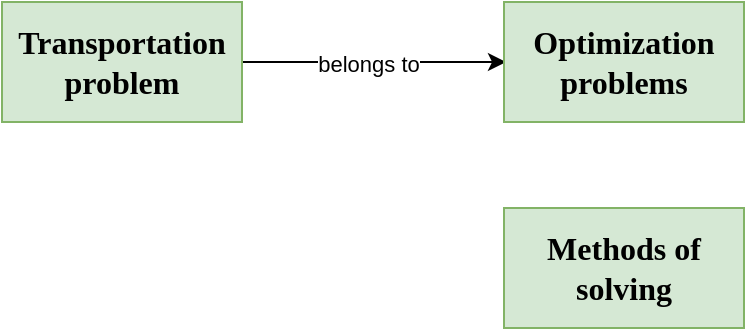 <mxfile version="21.0.6" type="github">
  <diagram name="Страница 1" id="rFQLMLjx7CzAwmutfJBD">
    <mxGraphModel dx="832" dy="455" grid="0" gridSize="10" guides="1" tooltips="1" connect="1" arrows="1" fold="1" page="1" pageScale="1" pageWidth="827" pageHeight="1169" math="0" shadow="0">
      <root>
        <mxCell id="0" />
        <mxCell id="1" parent="0" />
        <mxCell id="3ggWQbE9oQkZ8MS_adoN-2" style="edgeStyle=orthogonalEdgeStyle;rounded=0;orthogonalLoop=1;jettySize=auto;html=1;exitX=1;exitY=0.5;exitDx=0;exitDy=0;" edge="1" parent="1" source="3ggWQbE9oQkZ8MS_adoN-1">
          <mxGeometry relative="1" as="geometry">
            <mxPoint x="496" y="123" as="targetPoint" />
          </mxGeometry>
        </mxCell>
        <mxCell id="3ggWQbE9oQkZ8MS_adoN-3" value="belongs to" style="edgeLabel;html=1;align=center;verticalAlign=middle;resizable=0;points=[];" vertex="1" connectable="0" parent="3ggWQbE9oQkZ8MS_adoN-2">
          <mxGeometry x="0.151" y="-4" relative="1" as="geometry">
            <mxPoint x="-13" y="-4" as="offset" />
          </mxGeometry>
        </mxCell>
        <mxCell id="3ggWQbE9oQkZ8MS_adoN-1" value="&lt;font size=&quot;1&quot; data-font-src=&quot;https://fonts.googleapis.com/css?family=montserrat&quot; face=&quot;montserrat&quot;&gt;&lt;b style=&quot;font-size: 16px;&quot;&gt;Transportation problem&lt;/b&gt;&lt;/font&gt;" style="rounded=0;whiteSpace=wrap;html=1;fillColor=#d5e8d4;strokeColor=#82b366;" vertex="1" parent="1">
          <mxGeometry x="244" y="93" width="120" height="60" as="geometry" />
        </mxCell>
        <mxCell id="3ggWQbE9oQkZ8MS_adoN-4" value="&lt;font face=&quot;montserrat&quot;&gt;&lt;span style=&quot;font-size: 16px;&quot;&gt;&lt;b&gt;Optimization problems&lt;/b&gt;&lt;/span&gt;&lt;/font&gt;" style="rounded=0;whiteSpace=wrap;html=1;fillColor=#d5e8d4;strokeColor=#82b366;" vertex="1" parent="1">
          <mxGeometry x="495" y="93" width="120" height="60" as="geometry" />
        </mxCell>
        <mxCell id="3ggWQbE9oQkZ8MS_adoN-6" value="&lt;font face=&quot;montserrat&quot;&gt;&lt;span style=&quot;font-size: 16px;&quot;&gt;&lt;b&gt;Methods of solving&lt;/b&gt;&lt;/span&gt;&lt;/font&gt;" style="rounded=0;whiteSpace=wrap;html=1;fillColor=#d5e8d4;strokeColor=#82b366;" vertex="1" parent="1">
          <mxGeometry x="495" y="196" width="120" height="60" as="geometry" />
        </mxCell>
      </root>
    </mxGraphModel>
  </diagram>
</mxfile>
